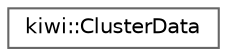 digraph "Graphical Class Hierarchy"
{
 // LATEX_PDF_SIZE
  bgcolor="transparent";
  edge [fontname=Helvetica,fontsize=10,labelfontname=Helvetica,labelfontsize=10];
  node [fontname=Helvetica,fontsize=10,shape=box,height=0.2,width=0.4];
  rankdir="LR";
  Node0 [id="Node000000",label="kiwi::ClusterData",height=0.2,width=0.4,color="grey40", fillcolor="white", style="filled",URL="$classkiwi_1_1ClusterData.html",tooltip=" "];
}
